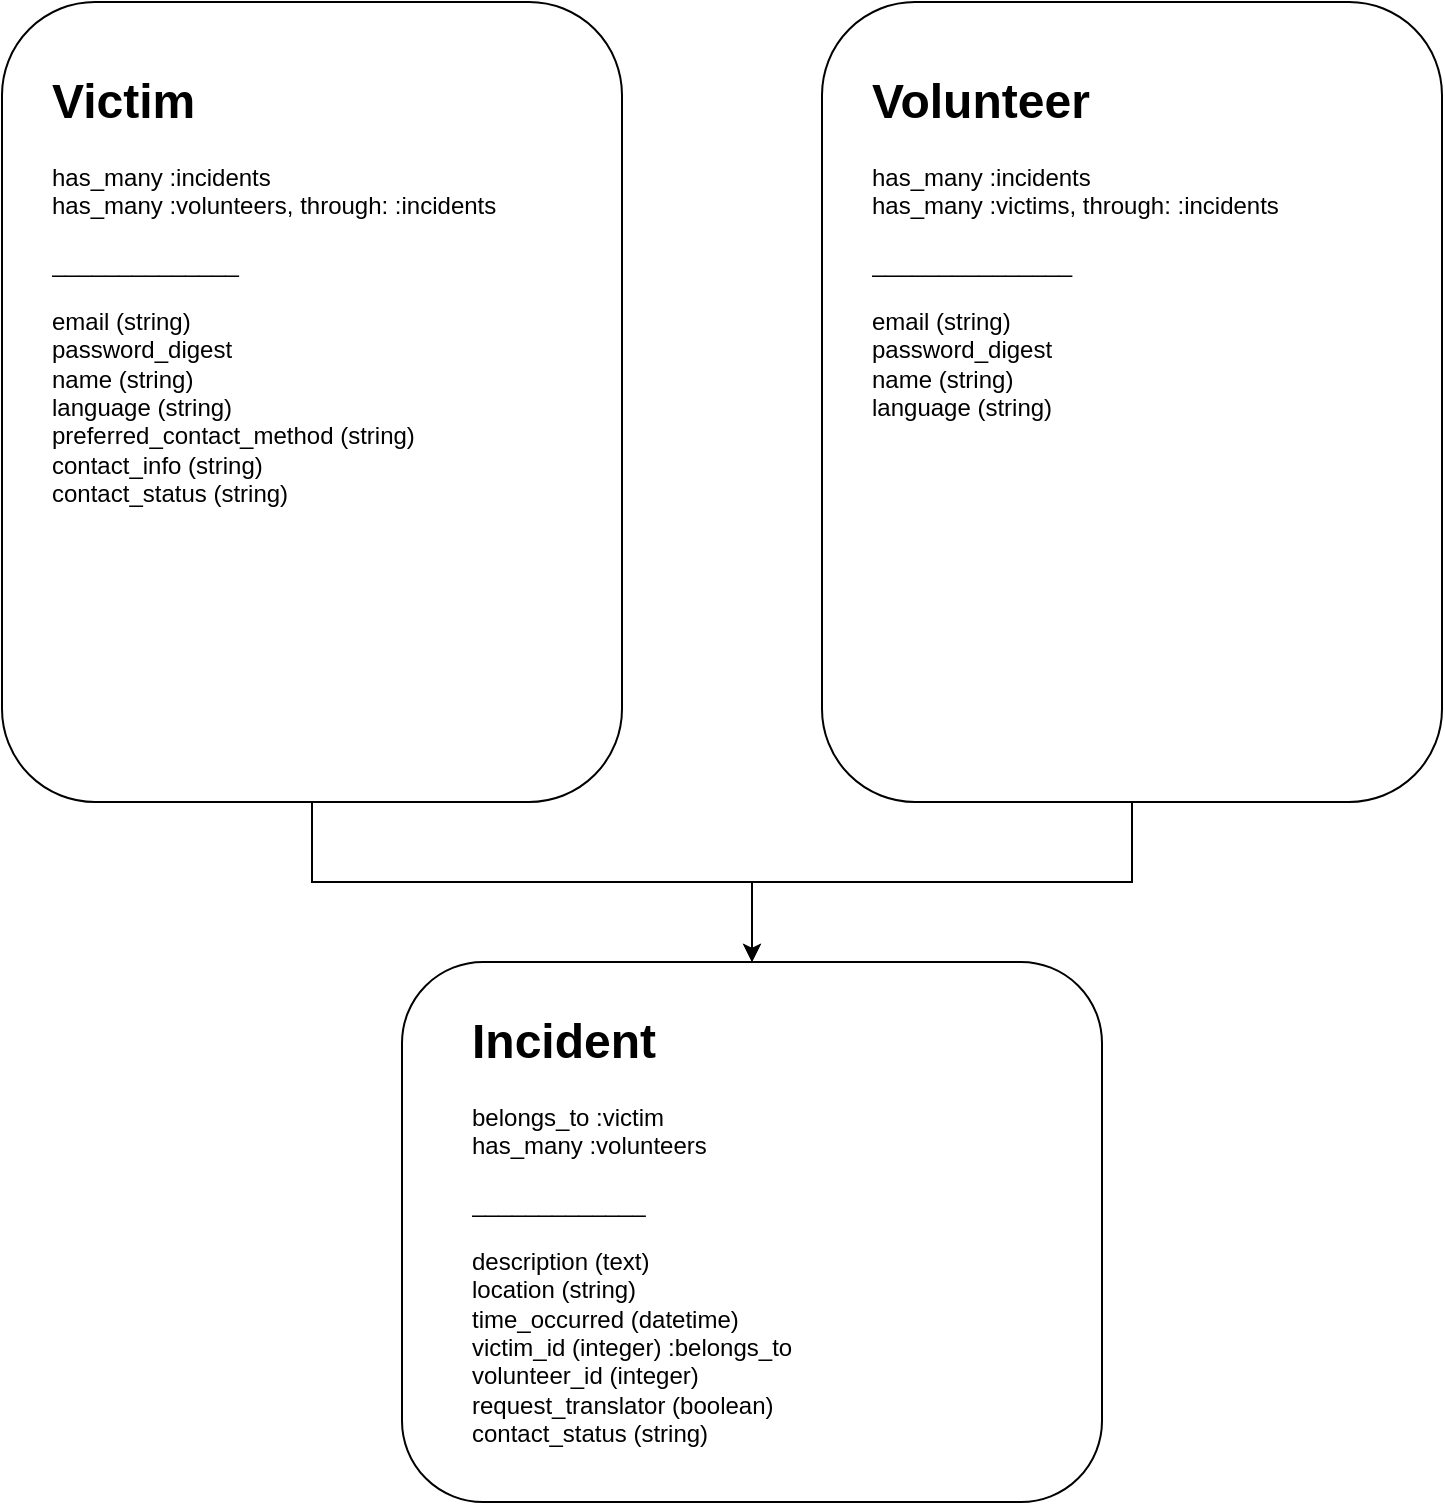 <mxfile>
    <diagram id="Jxtier86EvJAZ9fjk0SW" name="Page-1">
        <mxGraphModel dx="726" dy="302" grid="1" gridSize="10" guides="1" tooltips="1" connect="1" arrows="1" fold="1" page="1" pageScale="1" pageWidth="850" pageHeight="1100" math="0" shadow="0">
            <root>
                <mxCell id="0"/>
                <mxCell id="1" parent="0"/>
                <mxCell id="18" style="edgeStyle=orthogonalEdgeStyle;rounded=0;orthogonalLoop=1;jettySize=auto;html=1;entryX=0.5;entryY=0;entryDx=0;entryDy=0;" edge="1" parent="1" source="2" target="3">
                    <mxGeometry relative="1" as="geometry"/>
                </mxCell>
                <mxCell id="2" value="" style="rounded=1;whiteSpace=wrap;html=1;" vertex="1" parent="1">
                    <mxGeometry x="40" y="160" width="310" height="400" as="geometry"/>
                </mxCell>
                <mxCell id="3" value="" style="rounded=1;whiteSpace=wrap;html=1;" vertex="1" parent="1">
                    <mxGeometry x="240" y="640" width="350" height="270" as="geometry"/>
                </mxCell>
                <mxCell id="17" style="edgeStyle=orthogonalEdgeStyle;rounded=0;orthogonalLoop=1;jettySize=auto;html=1;entryX=0.5;entryY=0;entryDx=0;entryDy=0;" edge="1" parent="1" source="4" target="3">
                    <mxGeometry relative="1" as="geometry"/>
                </mxCell>
                <mxCell id="4" value="" style="rounded=1;whiteSpace=wrap;html=1;" vertex="1" parent="1">
                    <mxGeometry x="450" y="160" width="310" height="400" as="geometry"/>
                </mxCell>
                <mxCell id="10" value="&lt;h1&gt;Victim&lt;/h1&gt;&lt;p&gt;has_many :incidents&lt;br&gt;has_many :volunteers, through: :incidents&lt;br&gt;&lt;br&gt;______________&lt;br&gt;&lt;br&gt;email (string)&lt;br&gt;password_digest&lt;br&gt;name (string)&lt;br&gt;language (string)&lt;br&gt;preferred_contact_method (string)&lt;br&gt;contact_info (string)&lt;br&gt;contact_status (string)&lt;/p&gt;" style="text;html=1;strokeColor=none;fillColor=none;spacing=5;spacingTop=-20;whiteSpace=wrap;overflow=hidden;rounded=0;" vertex="1" parent="1">
                    <mxGeometry x="60" y="190" width="260" height="320" as="geometry"/>
                </mxCell>
                <mxCell id="11" value="&lt;h1&gt;Volunteer&lt;/h1&gt;&lt;p&gt;has_many :incidents&lt;br&gt;has_many :victims, through: :incidents&lt;br&gt;&lt;br&gt;_______________&lt;br&gt;&lt;br&gt;email (string)&lt;br&gt;password_digest&lt;br&gt;name (string)&lt;br&gt;language (string)&lt;/p&gt;" style="text;html=1;strokeColor=none;fillColor=none;spacing=5;spacingTop=-20;whiteSpace=wrap;overflow=hidden;rounded=0;" vertex="1" parent="1">
                    <mxGeometry x="470" y="190" width="270" height="320" as="geometry"/>
                </mxCell>
                <mxCell id="12" value="&lt;h1&gt;Incident&lt;/h1&gt;&lt;p&gt;belongs_to :victim&lt;br&gt;has_many :volunteers&lt;br&gt;&lt;br&gt;_____________&lt;br&gt;&lt;br&gt;description (text)&lt;br&gt;location (string)&lt;br&gt;time_occurred (datetime)&lt;br&gt;victim_id (integer) :belongs_to&lt;br&gt;volunteer_id (integer)&lt;br&gt;request_translator (boolean)&lt;br&gt;contact_status (string)&lt;/p&gt;" style="text;html=1;strokeColor=none;fillColor=none;spacing=5;spacingTop=-20;whiteSpace=wrap;overflow=hidden;rounded=0;" vertex="1" parent="1">
                    <mxGeometry x="270" y="660" width="300" height="230" as="geometry"/>
                </mxCell>
            </root>
        </mxGraphModel>
    </diagram>
</mxfile>